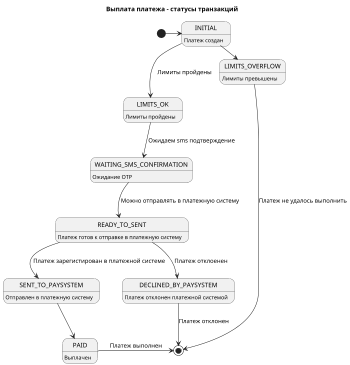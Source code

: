 @startuml
'https://plantuml.com/state-diagram
title Выплата платежа - статусы транзакций


scale 350 width

INITIAL: Платеж создан
LIMITS_OVERFLOW : Лимиты превышены
LIMITS_OK : Лимиты пройдены
WAITING_SMS_CONFIRMATION: Ожидание OTP
SENT_TO_PAYSYSTEM: Отправлен в платежную систему
PAID: Выплачен
READY_TO_SENT: Платеж готов к отправке в платежную систему
DECLINED_BY_PAYSYSTEM: Платеж отклонен платежной системой

[*] -> INITIAL
INITIAL -right-> LIMITS_OVERFLOW
LIMITS_OVERFLOW -> [*]: Платеж не удалось выполнить

INITIAL -down-> LIMITS_OK: Лимиты пройдены
LIMITS_OK -down-> WAITING_SMS_CONFIRMATION: Ожидаем sms подтверждение
WAITING_SMS_CONFIRMATION -down-> READY_TO_SENT: Можно отправлять в платежную систему
READY_TO_SENT -down-> SENT_TO_PAYSYSTEM: Платеж зарегистирован в платежной системе
READY_TO_SENT -down-> DECLINED_BY_PAYSYSTEM: Платеж отклоенен
SENT_TO_PAYSYSTEM -down-> PAID
DECLINED_BY_PAYSYSTEM -down-> [*]: Платеж отклонен
PAID -> [*]: Платеж выполнен


@enduml